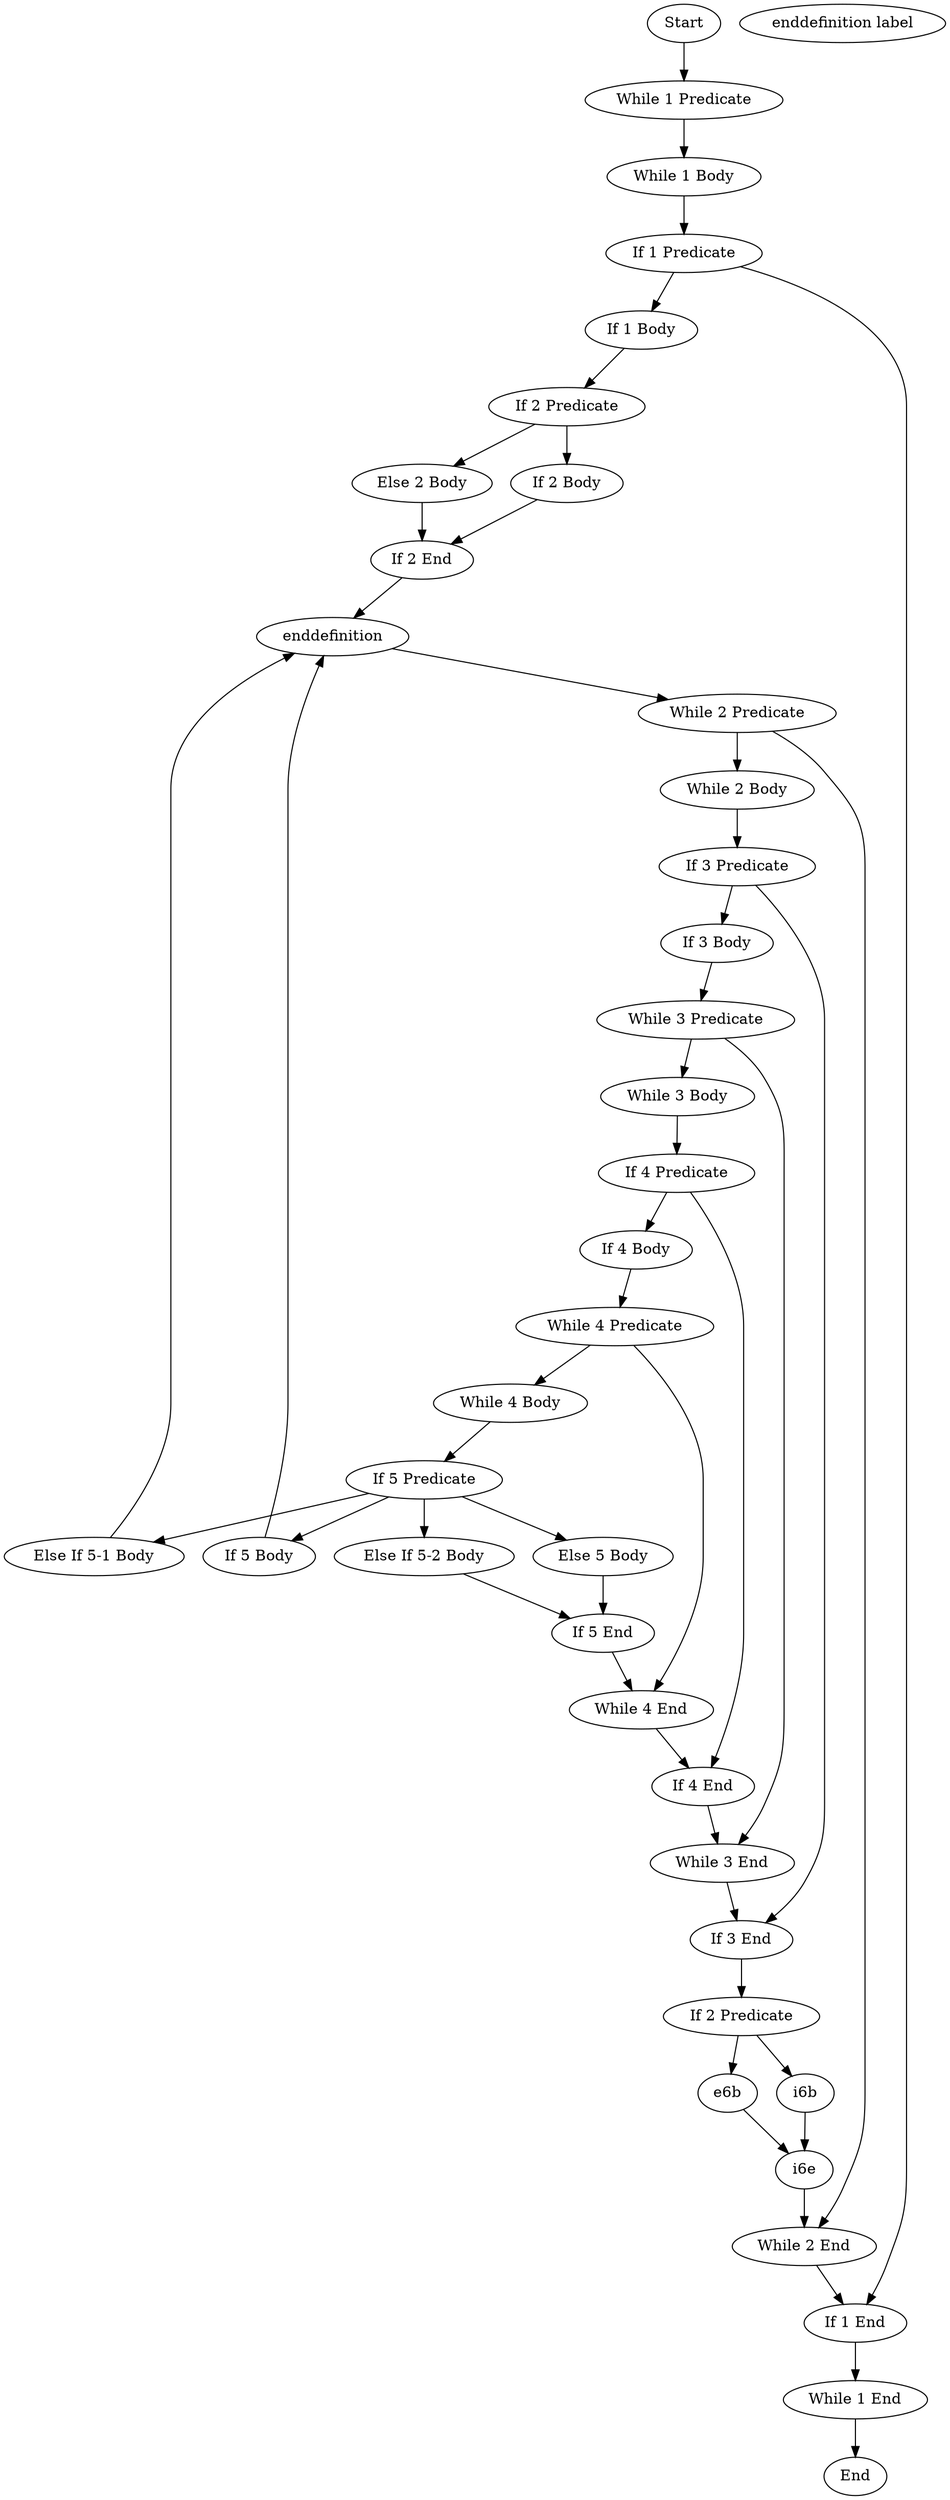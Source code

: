 digraph CpGTakaiJones {
        // node [style=filled,fillcolor=lightgray];
        start [label="Start"];

        w1p [label="While 1 Predicate"];
        w1b [label="While 1 Body"];
        w1e [label="While 1 End"];

        w2p [label="While 2 Predicate"];
        w2b [label="While 2 Body"];
        w2e [label="While 2 End"];

        w3p [label="While 3 Predicate"];
        w3b [label="While 3 Body"];
        w3e [label="While 3 End"];

        w4p [label="While 4 Predicate"];
        w4b [label="While 4 Body"];
        w4e [label="While 4 End"];

        i1p [label="If 1 Predicate"];
        i1b [label="If 1 Body"];
        i1e [label="If 1 End"];

        i2p [label="If 2 Predicate"];
        i2b [label="If 2 Body"];
        e2b [label="Else 2 Body"];
        i2e [label="If 2 End"];

        endefinition [label="enddefinition label"];

        i3p [label="If 3 Predicate"];
        i3b [label="If 3 Body"];
        i3e [label="If 3 End"];

        i4p [label="If 4 Predicate"];
        i4b [label="If 4 Body"];
        i4e [label="If 4 End"];

        i5p [label="If 5 Predicate"];
        i5b [label="If 5 Body"];
        ei5_1b [label="Else If 5-1 Body"];
        ei5_2b [label="Else If 5-2 Body"];
        e5b [label="Else 5 Body"];
        i5e [label="If 5 End"];

        i6p [label="If 2 Predicate"];
        i2b [label="If 2 Body"];
        e2b [label="Else 2 Body"];
        i2e [label="If 2 End"];

        end [label="End"];

        start -> w1p;
        w1p -> w1b;
        w1b -> i1p
        i1p -> i1b
        i1p -> i1e
        i1b -> i2p
        i2p -> i2b
        i2p -> e2b
        i2b -> i2e
        e2b -> i2e
        i2e -> enddefinition
        enddefinition -> w2p
        w2p -> w2b
        w2p -> w2e
        w2b -> i3p
        i3p -> i3b
        i3p -> i3e
        i3b -> w3p
        w3p -> w3b
        w3p -> w3e
        w3b -> i4p
        i4p -> i4b
        i4p -> i4e
        i4b -> w4p
        w4p -> w4b
        w4p -> w4e
        w4b -> i5p
        i5p -> i5b
        i5p -> ei5_1b
        i5p -> ei5_2b
        i5p -> e5b
        i5b  -> enddefinition
        ei5_1b -> enddefinition
        ei5_2b -> i5e
        e5b -> i5e
        i5e -> w4e
        w4e -> i4e
        i4e -> w3e
        w3e -> i3e
        i3e -> i6p
        i6p -> i6b
        i6p -> e6b
        i6b -> i6e
        e6b -> i6e
        i6e -> w2e
        w2e -> i1e
        i1e -> w1e
        w1e -> end
}
